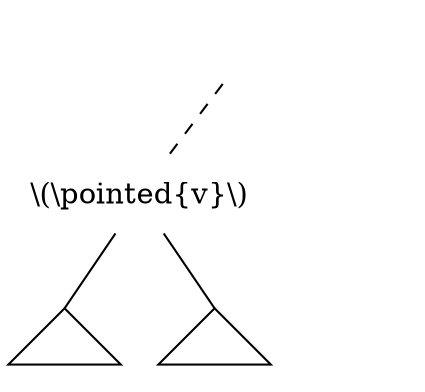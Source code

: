 graph {
	size="4,4"
    graph [splines=false]
	r [label="" shape=none]

    v [label="\\(\\pointed{v}\\)" shape=none]
    vl [label="" shape=triangle]
    vr [label="" shape=triangle]

	rr [label="" shape=none]
    r -- rr [style=invis]

    r -- v [style=dashed]
    v -- vl [headport=n]
    v -- vr [headport=n]
}
